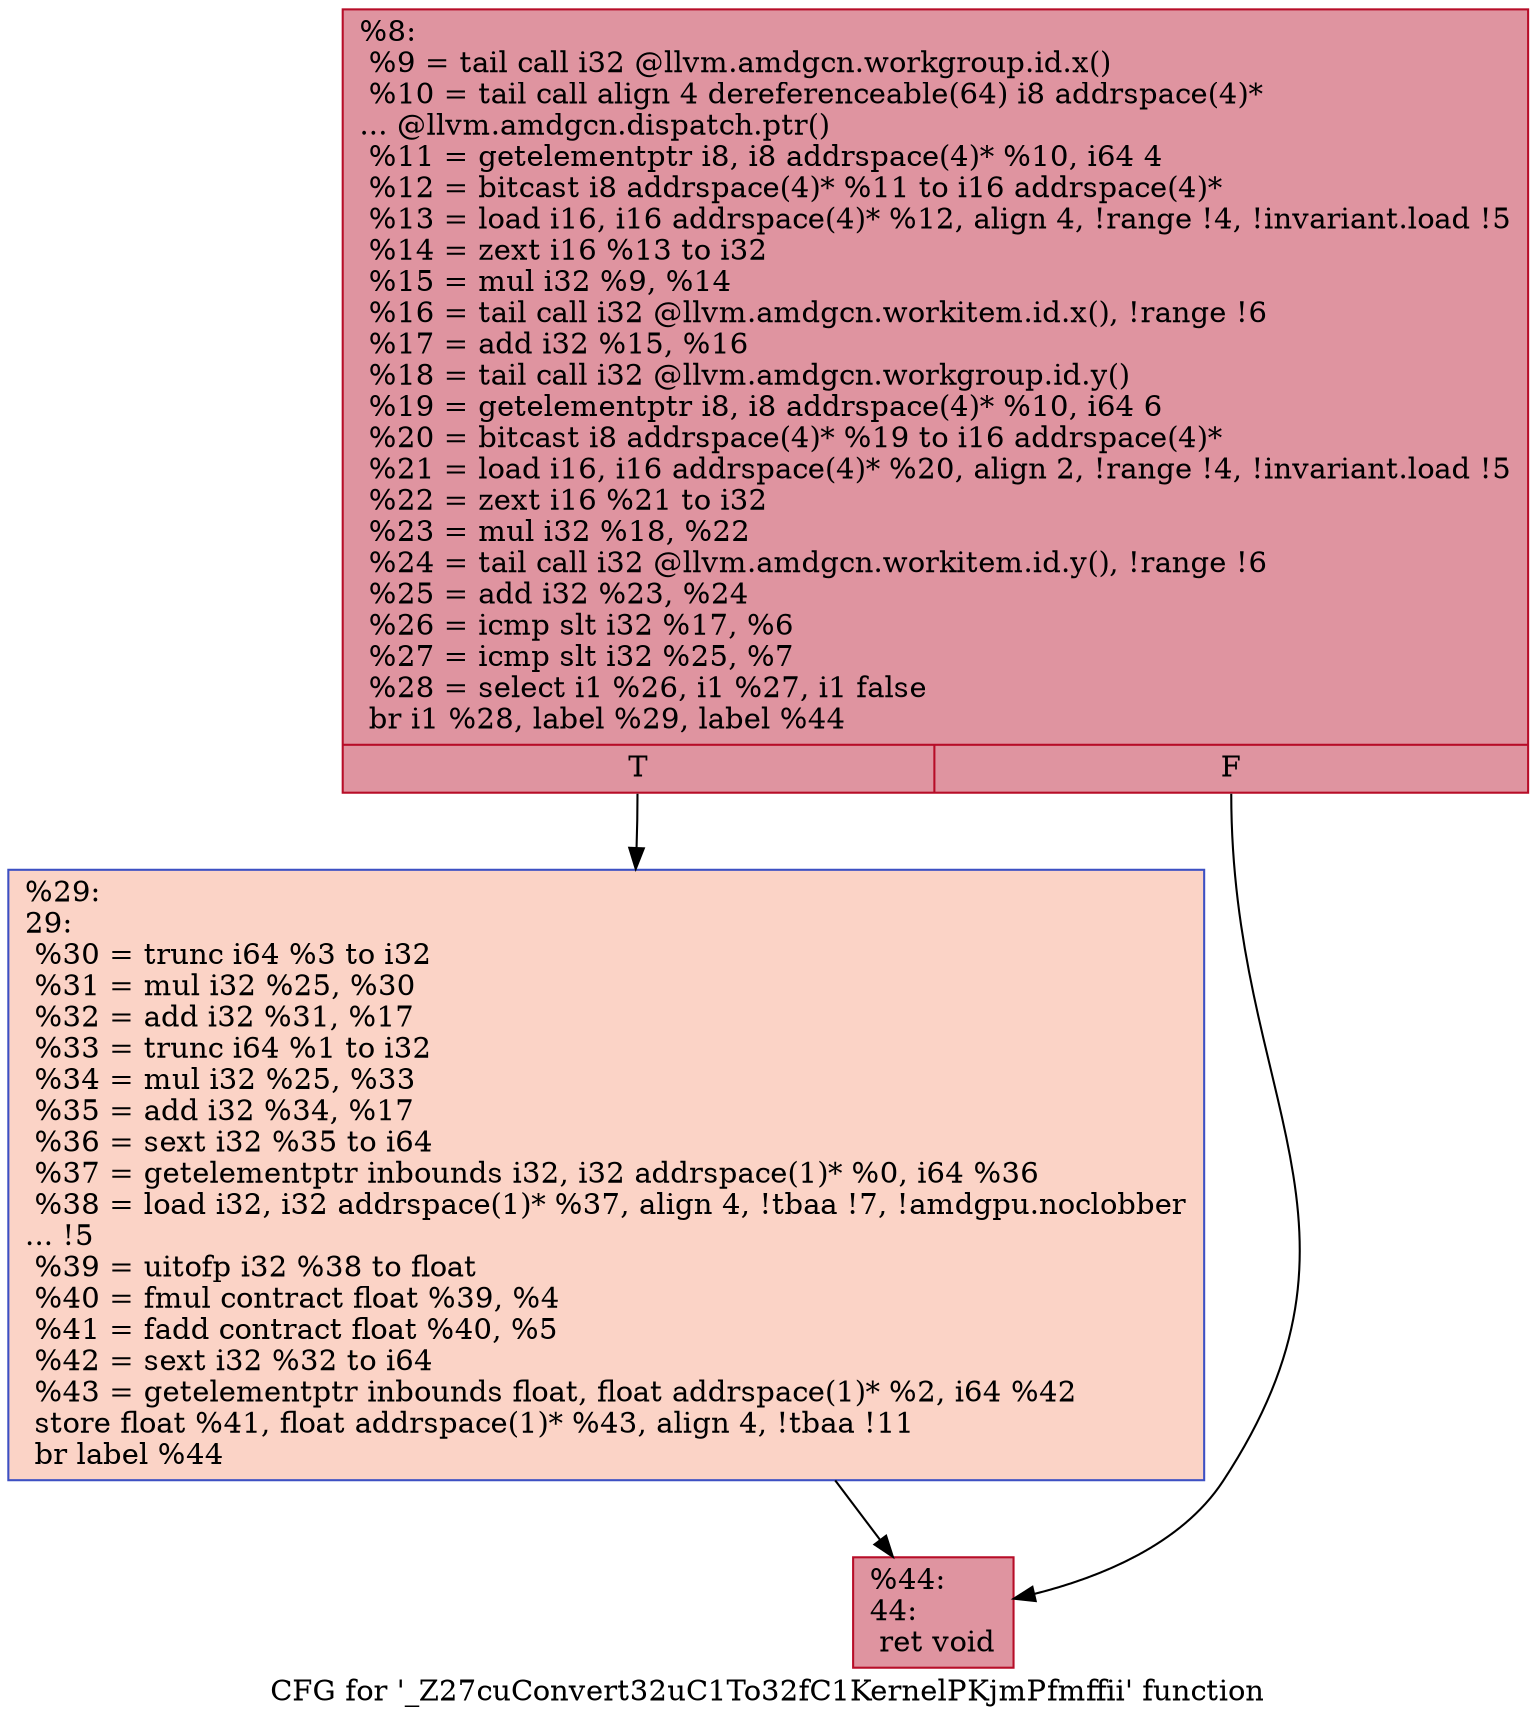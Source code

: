 digraph "CFG for '_Z27cuConvert32uC1To32fC1KernelPKjmPfmffii' function" {
	label="CFG for '_Z27cuConvert32uC1To32fC1KernelPKjmPfmffii' function";

	Node0x5d85580 [shape=record,color="#b70d28ff", style=filled, fillcolor="#b70d2870",label="{%8:\l  %9 = tail call i32 @llvm.amdgcn.workgroup.id.x()\l  %10 = tail call align 4 dereferenceable(64) i8 addrspace(4)*\l... @llvm.amdgcn.dispatch.ptr()\l  %11 = getelementptr i8, i8 addrspace(4)* %10, i64 4\l  %12 = bitcast i8 addrspace(4)* %11 to i16 addrspace(4)*\l  %13 = load i16, i16 addrspace(4)* %12, align 4, !range !4, !invariant.load !5\l  %14 = zext i16 %13 to i32\l  %15 = mul i32 %9, %14\l  %16 = tail call i32 @llvm.amdgcn.workitem.id.x(), !range !6\l  %17 = add i32 %15, %16\l  %18 = tail call i32 @llvm.amdgcn.workgroup.id.y()\l  %19 = getelementptr i8, i8 addrspace(4)* %10, i64 6\l  %20 = bitcast i8 addrspace(4)* %19 to i16 addrspace(4)*\l  %21 = load i16, i16 addrspace(4)* %20, align 2, !range !4, !invariant.load !5\l  %22 = zext i16 %21 to i32\l  %23 = mul i32 %18, %22\l  %24 = tail call i32 @llvm.amdgcn.workitem.id.y(), !range !6\l  %25 = add i32 %23, %24\l  %26 = icmp slt i32 %17, %6\l  %27 = icmp slt i32 %25, %7\l  %28 = select i1 %26, i1 %27, i1 false\l  br i1 %28, label %29, label %44\l|{<s0>T|<s1>F}}"];
	Node0x5d85580:s0 -> Node0x5d89000;
	Node0x5d85580:s1 -> Node0x5d89090;
	Node0x5d89000 [shape=record,color="#3d50c3ff", style=filled, fillcolor="#f59c7d70",label="{%29:\l29:                                               \l  %30 = trunc i64 %3 to i32\l  %31 = mul i32 %25, %30\l  %32 = add i32 %31, %17\l  %33 = trunc i64 %1 to i32\l  %34 = mul i32 %25, %33\l  %35 = add i32 %34, %17\l  %36 = sext i32 %35 to i64\l  %37 = getelementptr inbounds i32, i32 addrspace(1)* %0, i64 %36\l  %38 = load i32, i32 addrspace(1)* %37, align 4, !tbaa !7, !amdgpu.noclobber\l... !5\l  %39 = uitofp i32 %38 to float\l  %40 = fmul contract float %39, %4\l  %41 = fadd contract float %40, %5\l  %42 = sext i32 %32 to i64\l  %43 = getelementptr inbounds float, float addrspace(1)* %2, i64 %42\l  store float %41, float addrspace(1)* %43, align 4, !tbaa !11\l  br label %44\l}"];
	Node0x5d89000 -> Node0x5d89090;
	Node0x5d89090 [shape=record,color="#b70d28ff", style=filled, fillcolor="#b70d2870",label="{%44:\l44:                                               \l  ret void\l}"];
}
